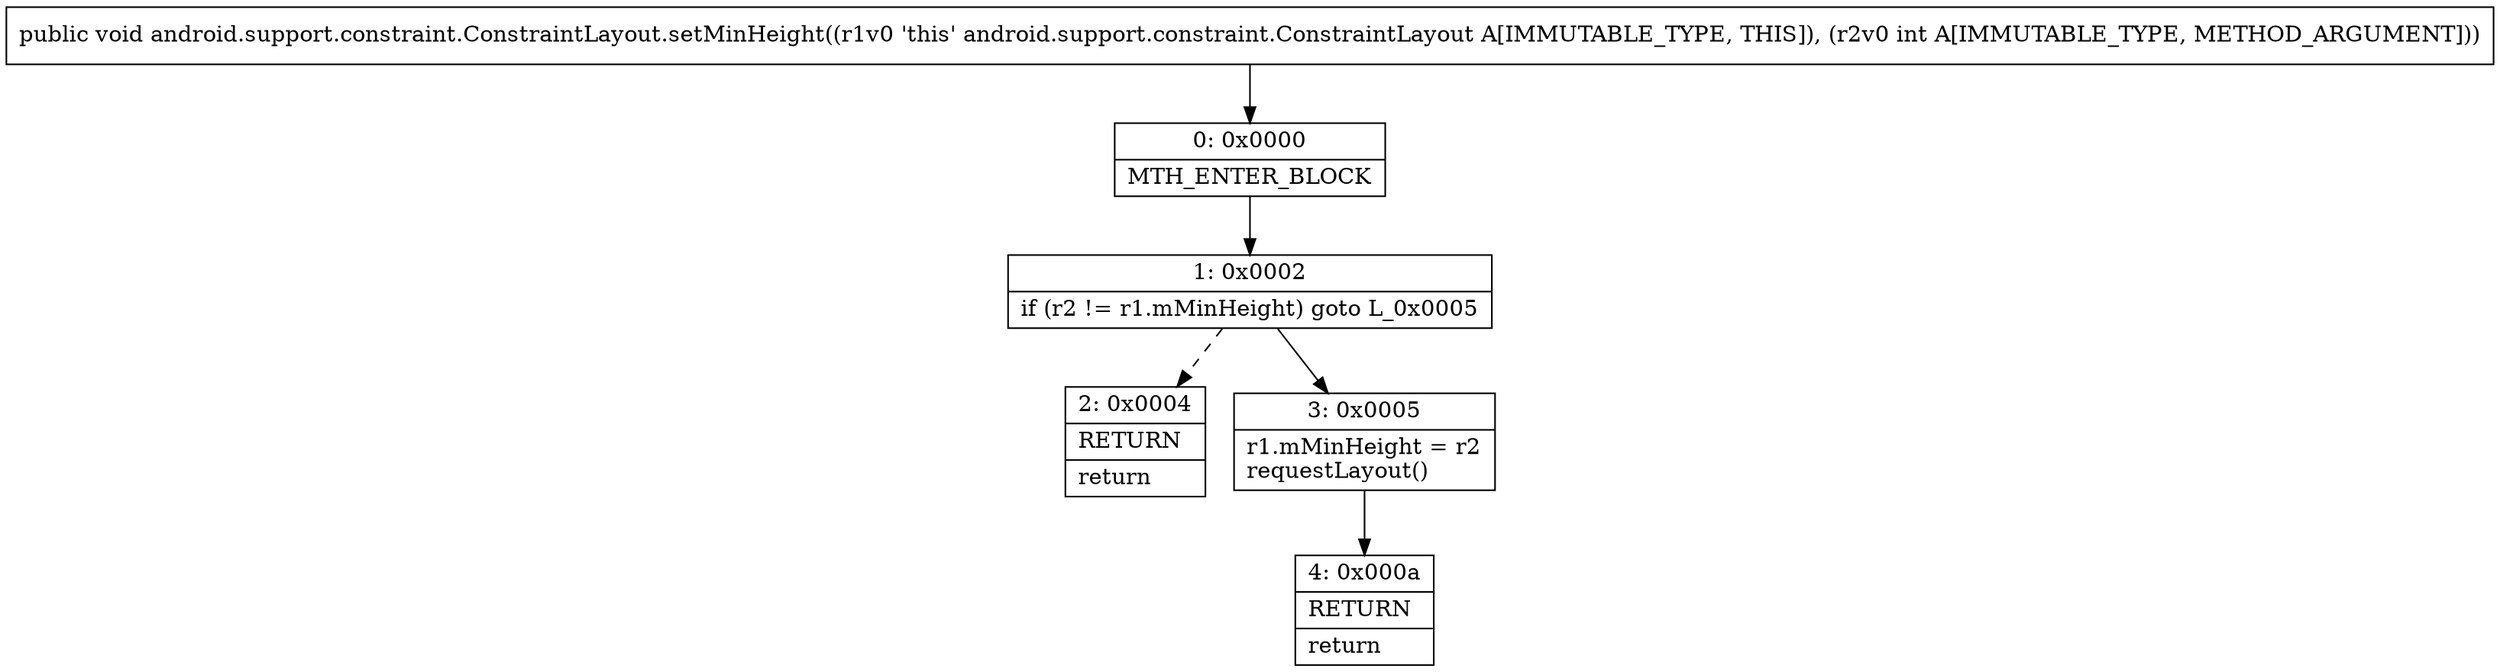 digraph "CFG forandroid.support.constraint.ConstraintLayout.setMinHeight(I)V" {
Node_0 [shape=record,label="{0\:\ 0x0000|MTH_ENTER_BLOCK\l}"];
Node_1 [shape=record,label="{1\:\ 0x0002|if (r2 != r1.mMinHeight) goto L_0x0005\l}"];
Node_2 [shape=record,label="{2\:\ 0x0004|RETURN\l|return\l}"];
Node_3 [shape=record,label="{3\:\ 0x0005|r1.mMinHeight = r2\lrequestLayout()\l}"];
Node_4 [shape=record,label="{4\:\ 0x000a|RETURN\l|return\l}"];
MethodNode[shape=record,label="{public void android.support.constraint.ConstraintLayout.setMinHeight((r1v0 'this' android.support.constraint.ConstraintLayout A[IMMUTABLE_TYPE, THIS]), (r2v0 int A[IMMUTABLE_TYPE, METHOD_ARGUMENT])) }"];
MethodNode -> Node_0;
Node_0 -> Node_1;
Node_1 -> Node_2[style=dashed];
Node_1 -> Node_3;
Node_3 -> Node_4;
}

